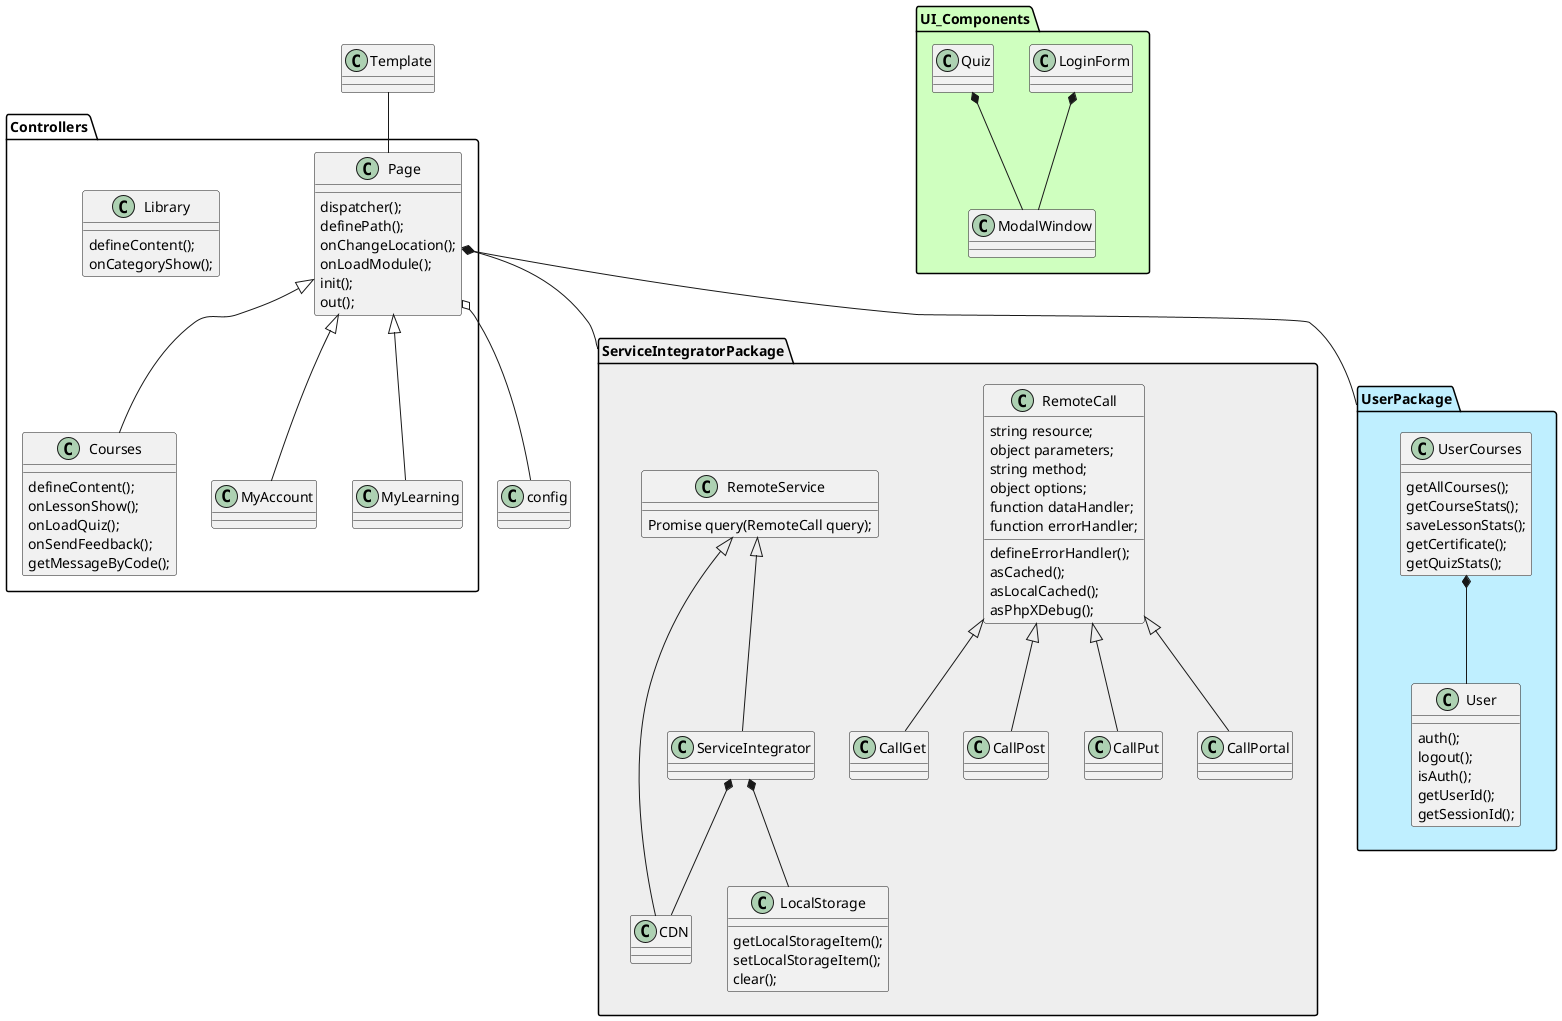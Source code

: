 @startuml

class config

package Controllers {

class Page {
    dispatcher();
    definePath();
    onChangeLocation();
    onLoadModule();
    init();
    out();
}

class Courses {

    defineContent();
    onLessonShow();
    onLoadQuiz();
    onSendFeedback();
    getMessageByCode();
}

class Library {

    defineContent();
    onCategoryShow();
}


Page <|-- Courses
Page o-- config

Page <|-- MyAccount
Page <|-- MyLearning
}

package ServiceIntegratorPackage #EEEEEE {

    class RemoteCall {
        string resource;
        object parameters;
        string method;
        object options;
        function dataHandler;
        function errorHandler;

        defineErrorHandler();
        asCached();
        asLocalCached();
        asPhpXDebug();
    }

    RemoteCall <|-- CallGet
    RemoteCall <|-- CallPost
    RemoteCall <|-- CallPut
    RemoteCall <|-- CallPortal

    class RemoteService {

        Promise query(RemoteCall query);
    }

    RemoteService <|-- CDN
    RemoteService <|-- ServiceIntegrator

    class LocalStorage {

        getLocalStorageItem();
        setLocalStorageItem();
        clear();
    }

    ServiceIntegrator *-- CDN
    ServiceIntegrator *-- LocalStorage
}

Page *-- ServiceIntegratorPackage

package UserPackage #BFEFFF {

    class User {

        auth();
        logout();
        isAuth();
        getUserId();
        getSessionId();
    }

    class UserCourses {

        getAllCourses();
        getCourseStats();
        saveLessonStats();
        getCertificate();
        getQuizStats();
    }

    UserCourses *-- User
}

Page *-- UserPackage

package UI_Components #CFFFBF {

    class ModalWindow
    class LoginForm
    class Quiz



    LoginForm *-- ModalWindow
    Quiz *-- ModalWindow
}

class Template

Template -- Page

@enduml